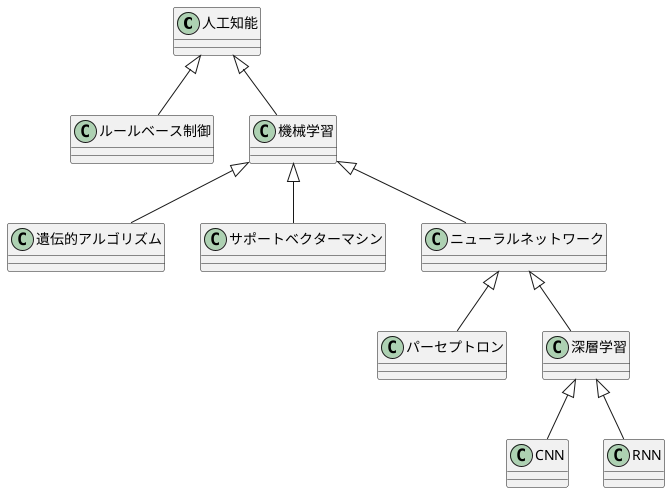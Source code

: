@startuml kind_of_ai
skinparam backgroundColor transparent
人工知能 <|-- ルールベース制御 
人工知能 <|-- 機械学習
機械学習 <|-- 遺伝的アルゴリズム
機械学習 <|-- サポートベクターマシン
機械学習 <|-- ニューラルネットワーク
ニューラルネットワーク <|-- パーセプトロン
ニューラルネットワーク <|-- 深層学習
深層学習<|-- CNN
深層学習<|-- RNN
@enduml

@startuml decision_tree
start
:ルートノードに訓練データを入れる;
repeat
:各ノードにおいて、分割軸（特徴量）を決定する;
:各ノードにおいて、分割基準を決める;
:各ノードを基準によりツリーを複数に分ける;
:必要なノードの枝刈りをする;
repeat while(終了の判断をする)
stop
skinparam backgroundColor transparent
@enduml


@startuml random_forest 
start
:ルートノードに訓練データを入れる;
fork
: ルートのデータ群を
  ランダム抽出;
: 特徴量がランダムの
  決定木1を作成;
fork again
: ルートのデータ群を
  ランダム抽出;
: 特徴量がランダムの
  決定木2を作成;
fork again
: ルートのデータ群を
  ランダム抽出;
: 特徴量がランダムの
  決定木3を作成;
end fork
: 評価データを抽出し各ツリーに入力;
fork
: 決定木1の結果を計算;
fork again
: 決定木2の結果を計算;
fork again
: 決定木3の結果を計算;
end fork 
: 各ツリーの出力の多数決、あるいは平均値などを結果とする;
stop
skinparam backgroundColor transparent
@enduml


@startuml k_means_clustering
start
: 分割数を決定する;
: 与えられたデータにランダムにクラスを割り当てる。;
repeat
: 各クラスの代表ベクトルを、そのクラスが割り当てられたデータ群の中心（重心など）とする。;
: 各データのクラスを、各データに一番近い代表ベクトルを持つクラスとする。;
repeat while(終了の判断をする) 
stop
skinparam backgroundColor transparent
@enduml
